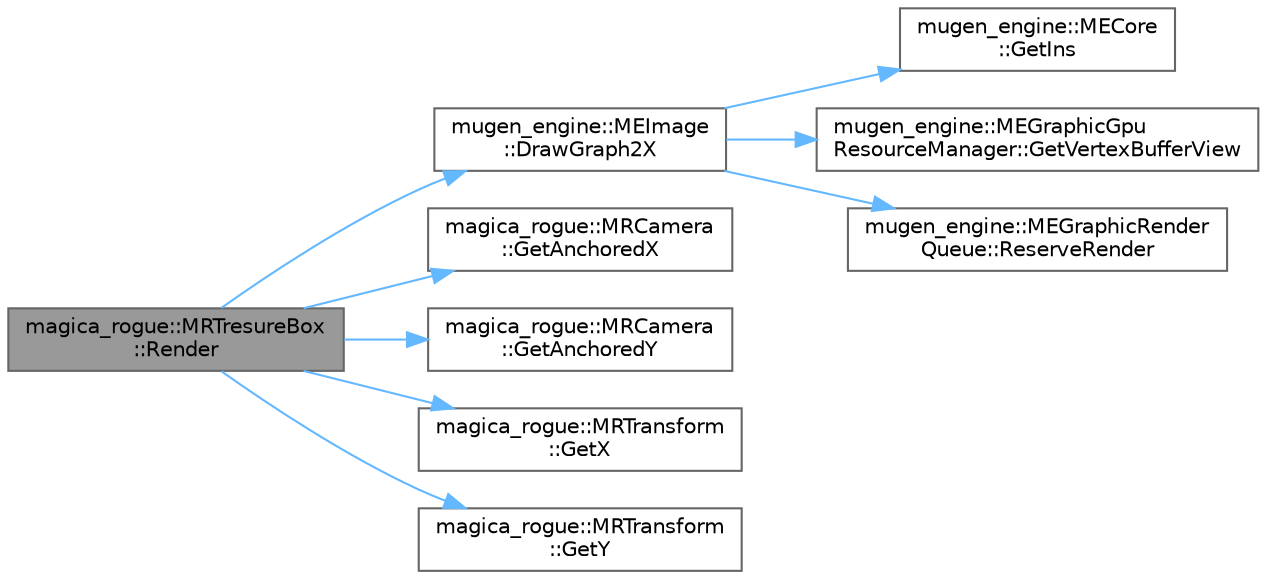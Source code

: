 digraph "magica_rogue::MRTresureBox::Render"
{
 // LATEX_PDF_SIZE
  bgcolor="transparent";
  edge [fontname=Helvetica,fontsize=10,labelfontname=Helvetica,labelfontsize=10];
  node [fontname=Helvetica,fontsize=10,shape=box,height=0.2,width=0.4];
  rankdir="LR";
  Node1 [id="Node000001",label="magica_rogue::MRTresureBox\l::Render",height=0.2,width=0.4,color="gray40", fillcolor="grey60", style="filled", fontcolor="black",tooltip="描画"];
  Node1 -> Node2 [id="edge1_Node000001_Node000002",color="steelblue1",style="solid",tooltip=" "];
  Node2 [id="Node000002",label="mugen_engine::MEImage\l::DrawGraph2X",height=0.2,width=0.4,color="grey40", fillcolor="white", style="filled",URL="$classmugen__engine_1_1_m_e_image.html#ae9bc3eade98aca8a5071369848c6011b",tooltip="2倍換算で指定した座標に描画"];
  Node2 -> Node3 [id="edge2_Node000002_Node000003",color="steelblue1",style="solid",tooltip=" "];
  Node3 [id="Node000003",label="mugen_engine::MECore\l::GetIns",height=0.2,width=0.4,color="grey40", fillcolor="white", style="filled",URL="$classmugen__engine_1_1_m_e_core.html#a8efe32043348f81c574473428903f0be",tooltip="インスタンスの取得"];
  Node2 -> Node4 [id="edge3_Node000002_Node000004",color="steelblue1",style="solid",tooltip=" "];
  Node4 [id="Node000004",label="mugen_engine::MEGraphicGpu\lResourceManager::GetVertexBufferView",height=0.2,width=0.4,color="grey40", fillcolor="white", style="filled",URL="$classmugen__engine_1_1_m_e_graphic_gpu_resource_manager.html#a5975faa5ec6615c97e1c07b1ec95893a",tooltip="頂点バッファビューを取得"];
  Node2 -> Node5 [id="edge4_Node000002_Node000005",color="steelblue1",style="solid",tooltip=" "];
  Node5 [id="Node000005",label="mugen_engine::MEGraphicRender\lQueue::ReserveRender",height=0.2,width=0.4,color="grey40", fillcolor="white", style="filled",URL="$classmugen__engine_1_1_m_e_graphic_render_queue.html#aed53caf0379a1008611962820dbede29",tooltip="描画を予約する"];
  Node1 -> Node6 [id="edge5_Node000001_Node000006",color="steelblue1",style="solid",tooltip=" "];
  Node6 [id="Node000006",label="magica_rogue::MRCamera\l::GetAnchoredX",height=0.2,width=0.4,color="grey40", fillcolor="white", style="filled",URL="$classmagica__rogue_1_1_m_r_camera.html#a36d9f03d3783631823b5656b46dd0d67",tooltip="スクリーン座標のX要素を取得"];
  Node1 -> Node7 [id="edge6_Node000001_Node000007",color="steelblue1",style="solid",tooltip=" "];
  Node7 [id="Node000007",label="magica_rogue::MRCamera\l::GetAnchoredY",height=0.2,width=0.4,color="grey40", fillcolor="white", style="filled",URL="$classmagica__rogue_1_1_m_r_camera.html#aa595bce2456ce46aca0943b5d1b65e51",tooltip="スクリーン座標のY要素を取得"];
  Node1 -> Node8 [id="edge7_Node000001_Node000008",color="steelblue1",style="solid",tooltip=" "];
  Node8 [id="Node000008",label="magica_rogue::MRTransform\l::GetX",height=0.2,width=0.4,color="grey40", fillcolor="white", style="filled",URL="$classmagica__rogue_1_1_m_r_transform.html#aa348a91e555b9432ce8164f544d31e43",tooltip="X座標を取得"];
  Node1 -> Node9 [id="edge8_Node000001_Node000009",color="steelblue1",style="solid",tooltip=" "];
  Node9 [id="Node000009",label="magica_rogue::MRTransform\l::GetY",height=0.2,width=0.4,color="grey40", fillcolor="white", style="filled",URL="$classmagica__rogue_1_1_m_r_transform.html#a799ec6bf12fa654f4f0caf565578becc",tooltip="Y座標を取得"];
}

